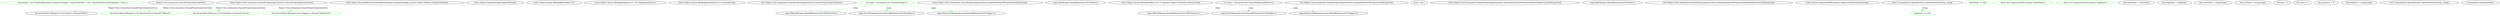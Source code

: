 digraph  {
d1 [cluster="Ninject.Tests.Integration.NamedPropertyInjectionTests.NamedPropertyInjectionTests()", color=green, community=0, label="this.kernel = new StandardKernel(new NinjectSettings() { InjectNonPublic = true, InjectParentPrivateProperties = true })", prediction=0, span="14-14"];
d28 [label="Ninject.Tests.Integration.NamedPropertyInjectionTests", span=""];
d0 [cluster="Ninject.Tests.Integration.NamedPropertyInjectionTests.NamedPropertyInjectionTests()", label="Entry Ninject.Tests.Integration.NamedPropertyInjectionTests.NamedPropertyInjectionTests()", span="12-12"];
d2 [cluster="Ninject.Tests.Integration.NamedPropertyInjectionTests.NamedPropertyInjectionTests()", label="this.kernel.Bind<IWeapon>().To<Sword>().Named(''Main'')", span="15-15"];
d7 [cluster="Ninject.StandardKernel.StandardKernel(Ninject.INinjectSettings, params Ninject.Modules.INinjectModule[])", label="Entry Ninject.StandardKernel.StandardKernel(Ninject.INinjectSettings, params Ninject.Modules.INinjectModule[])", span="43-43"];
d8 [cluster="Ninject.NinjectSettings.NinjectSettings()", label="Entry Ninject.NinjectSettings.NinjectSettings()", span="19-19"];
d3 [cluster="Ninject.Tests.Integration.NamedPropertyInjectionTests.NamedPropertyInjectionTests()", color=green, community=0, label="this.kernel.Bind<IWeapon>().To<ShortSword>().Named(''Offhand'')", prediction=1, span="16-16"];
d4 [cluster="Ninject.Tests.Integration.NamedPropertyInjectionTests.NamedPropertyInjectionTests()", color=green, community=0, label="this.kernel.Bind<IWeapon>().To<Shuriken>().Named(''Secret'')", prediction=1, span="17-17"];
d9 [cluster="Ninject.Syntax.IBindingRoot.Bind<T>()", label="Entry Ninject.Syntax.IBindingRoot.Bind<T>()", span="26-26"];
d10 [cluster="Ninject.Syntax.IBindingToSyntax<T>.To<TImplementation>()", label="Entry Ninject.Syntax.IBindingToSyntax<T>.To<TImplementation>()", span="40-40"];
d11 [cluster="Ninject.Syntax.IBindingNamedSyntax<T>.Named(string)", label="Entry Ninject.Syntax.IBindingNamedSyntax<T>.Named(string)", span="205-205"];
d5 [cluster="Ninject.Tests.Integration.NamedPropertyInjectionTests.NamedPropertyInjectionTests()", color=green, community=0, label="this.kernel.Bind<IWeapon>().To<Dagger>().Named(''VerySecret'')", prediction=1, span="18-18"];
d6 [cluster="Ninject.Tests.Integration.NamedPropertyInjectionTests.NamedPropertyInjectionTests()", label="Exit Ninject.Tests.Integration.NamedPropertyInjectionTests.NamedPropertyInjectionTests()", span="12-12"];
d13 [cluster="Ninject.Tests.Integration.NamedPropertyInjectionTests.NamedAttributeOfPropertiesAreRespected()", color=green, community=0, label="var ninja = this.kernel.Get<OwnStyleNinja>()", prediction=4, span="24-24"];
d12 [cluster="Ninject.Tests.Integration.NamedPropertyInjectionTests.NamedAttributeOfPropertiesAreRespected()", label="Entry Ninject.Tests.Integration.NamedPropertyInjectionTests.NamedAttributeOfPropertiesAreRespected()", span="22-22"];
d14 [cluster="Ninject.Tests.Integration.NamedPropertyInjectionTests.NamedAttributeOfPropertiesAreRespected()", label="ninja.MainWeapon.ShouldBeInstanceOf<Sword>()", span="26-26"];
d19 [cluster="Ninject.Syntax.IResolutionRoot.Get<T>(params Ninject.Parameters.IParameter[])", label="Entry Ninject.Syntax.IResolutionRoot.Get<T>(params Ninject.Parameters.IParameter[])", span="34-34"];
d15 [cluster="Ninject.Tests.Integration.NamedPropertyInjectionTests.NamedAttributeOfPropertiesAreRespected()", label="ninja.OffhandWeapon.ShouldBeInstanceOf<ShortSword>()", span="27-27"];
d16 [cluster="Ninject.Tests.Integration.NamedPropertyInjectionTests.NamedAttributeOfPropertiesAreRespected()", label="ninja.SecretWeaponAccessor.ShouldBeInstanceOf<Shuriken>()", span="28-28"];
d17 [cluster="Ninject.Tests.Integration.NamedPropertyInjectionTests.NamedAttributeOfPropertiesAreRespected()", label="ninja.VerySecretWeaponAccessor.ShouldBeInstanceOf<Dagger>()", span="29-29"];
d22 [cluster="Ninject.Tests.Integration.NamedPropertyInjectionTests.NamedAttributeOfPropertiesDefinedOnBaseClassAreRespected()", label="var ninja = this.kernel.Get<NinjaWithSpecialMaster>()", span="35-35"];
d18 [cluster="Ninject.Tests.Integration.NamedPropertyInjectionTests.NamedAttributeOfPropertiesAreRespected()", label="Exit Ninject.Tests.Integration.NamedPropertyInjectionTests.NamedAttributeOfPropertiesAreRespected()", span="22-22"];
d20 [cluster="Unk.>", label="Entry Unk.>", span=""];
d21 [cluster="Ninject.Tests.Integration.NamedPropertyInjectionTests.NamedAttributeOfPropertiesDefinedOnBaseClassAreRespected()", label="Entry Ninject.Tests.Integration.NamedPropertyInjectionTests.NamedAttributeOfPropertiesDefinedOnBaseClassAreRespected()", span="33-33"];
d23 [cluster="Ninject.Tests.Integration.NamedPropertyInjectionTests.NamedAttributeOfPropertiesDefinedOnBaseClassAreRespected()", label="ninja.MainWeapon.ShouldBeInstanceOf<Sword>()", span="37-37"];
d24 [cluster="Ninject.Tests.Integration.NamedPropertyInjectionTests.NamedAttributeOfPropertiesDefinedOnBaseClassAreRespected()", label="ninja.OffhandWeapon.ShouldBeInstanceOf<ShortSword>()", span="38-38"];
d25 [cluster="Ninject.Tests.Integration.NamedPropertyInjectionTests.NamedAttributeOfPropertiesDefinedOnBaseClassAreRespected()", label="ninja.SecretWeaponAccessor.ShouldBeInstanceOf<Shuriken>()", span="39-39"];
d26 [cluster="Ninject.Tests.Integration.NamedPropertyInjectionTests.NamedAttributeOfPropertiesDefinedOnBaseClassAreRespected()", label="ninja.VerySecretWeaponAccessor.ShouldBeInstanceOf<Dagger>()", span="40-40"];
d27 [cluster="Ninject.Tests.Integration.NamedPropertyInjectionTests.NamedAttributeOfPropertiesDefinedOnBaseClassAreRespected()", label="Exit Ninject.Tests.Integration.NamedPropertyInjectionTests.NamedAttributeOfPropertiesDefinedOnBaseClassAreRespected()", span="33-33"];
m0_14 [cluster="System.ArgumentNullException.ArgumentNullException(string)", file="ParserProperties.cs", label="Entry System.ArgumentNullException.ArgumentNullException(string)", span="0-0"];
m0_0 [cluster="CommandLine.OptionAttribute.OptionAttribute(string, string)", file="ParserProperties.cs", label="Entry CommandLine.OptionAttribute.OptionAttribute(string, string)", span="25-25"];
m0_1 [cluster="CommandLine.OptionAttribute.OptionAttribute(string, string)", color=green, community=0, file="ParserProperties.cs", label="shortName == null", prediction=5, span="27-27"];
m0_2 [cluster="CommandLine.OptionAttribute.OptionAttribute(string, string)", color=green, community=0, file="ParserProperties.cs", label="throw new ArgumentNullException(''shortName'');", prediction=6, span="27-27"];
m0_3 [cluster="CommandLine.OptionAttribute.OptionAttribute(string, string)", color=green, community=0, file="ParserProperties.cs", label="longName == null", prediction=7, span="28-28"];
m0_4 [cluster="CommandLine.OptionAttribute.OptionAttribute(string, string)", color=green, community=0, file="ParserProperties.cs", label="throw new ArgumentNullException(''longName'');", prediction=8, span="28-28"];
m0_5 [cluster="CommandLine.OptionAttribute.OptionAttribute(string, string)", file="ParserProperties.cs", label="this.shortName = shortName", span="30-30"];
m0_6 [cluster="CommandLine.OptionAttribute.OptionAttribute(string, string)", file="ParserProperties.cs", label="this.longName = longName", span="31-31"];
m0_12 [cluster="CommandLine.OptionAttribute.OptionAttribute(string, string)", file="ParserProperties.cs", label="this.metaValue = string.Empty", span="37-37"];
m0_7 [cluster="CommandLine.OptionAttribute.OptionAttribute(string, string)", file="ParserProperties.cs", label="this.setName = string.Empty", span="32-32"];
m0_8 [cluster="CommandLine.OptionAttribute.OptionAttribute(string, string)", file="ParserProperties.cs", label="this.min = -1", span="33-33"];
m0_9 [cluster="CommandLine.OptionAttribute.OptionAttribute(string, string)", file="ParserProperties.cs", label="this.max = -1", span="34-34"];
m0_10 [cluster="CommandLine.OptionAttribute.OptionAttribute(string, string)", file="ParserProperties.cs", label="this.separator = '\0'", span="35-35"];
m0_11 [cluster="CommandLine.OptionAttribute.OptionAttribute(string, string)", file="ParserProperties.cs", label="this.helpText = string.Empty", span="36-36"];
m0_13 [cluster="CommandLine.OptionAttribute.OptionAttribute(string, string)", file="ParserProperties.cs", label="Exit CommandLine.OptionAttribute.OptionAttribute(string, string)", span="25-25"];
m0_23 [file="ParserProperties.cs", label="CommandLine.OptionAttribute", span=""];
d28 -> d3  [color=green, key=1, label="Ninject.Tests.Integration.NamedPropertyInjectionTests", style=dashed];
d28 -> d4  [color=green, key=1, label="Ninject.Tests.Integration.NamedPropertyInjectionTests", style=dashed];
d28 -> d5  [color=green, key=1, label="Ninject.Tests.Integration.NamedPropertyInjectionTests", style=dashed];
d28 -> d2  [color=darkseagreen4, key=1, label="Ninject.Tests.Integration.NamedPropertyInjectionTests", style=dashed];
d13 -> d15  [color=green, key=1, label=ninja, style=dashed];
d13 -> d16  [color=green, key=1, label=ninja, style=dashed];
d13 -> d17  [color=green, key=1, label=ninja, style=dashed];
d22 -> d24  [color=darkseagreen4, key=1, label=ninja, style=dashed];
d22 -> d25  [color=darkseagreen4, key=1, label=ninja, style=dashed];
d22 -> d26  [color=darkseagreen4, key=1, label=ninja, style=dashed];
m0_0 -> m0_3  [color=green, key=1, label=string, style=dashed];
}
